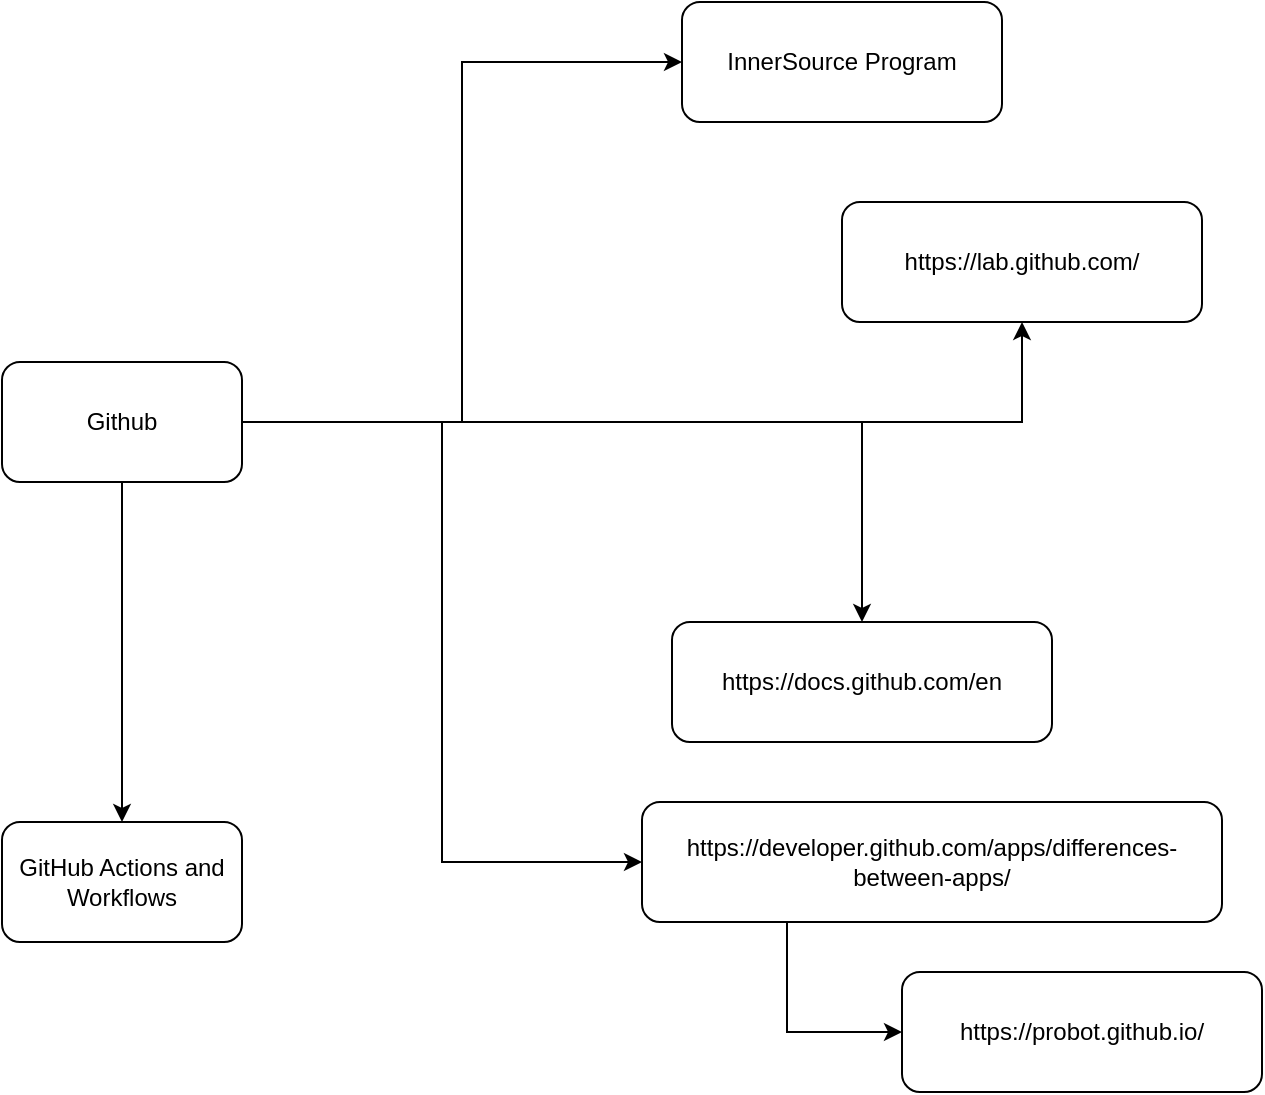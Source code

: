 <mxfile version="13.9.6" type="github">
  <diagram id="dHLoIadeHOPKv45P_C7i" name="Page-1">
    <mxGraphModel dx="1662" dy="762" grid="1" gridSize="10" guides="1" tooltips="1" connect="1" arrows="1" fold="1" page="1" pageScale="1" pageWidth="827" pageHeight="1169" math="0" shadow="0">
      <root>
        <mxCell id="0" />
        <mxCell id="1" parent="0" />
        <mxCell id="aoHS3MH-HQ4TEOi-IUvl-2" value="" style="edgeStyle=orthogonalEdgeStyle;rounded=0;orthogonalLoop=1;jettySize=auto;html=1;" parent="1" source="4nNFg5GJuq_Xe3lgWuRm-1" target="aoHS3MH-HQ4TEOi-IUvl-1" edge="1">
          <mxGeometry relative="1" as="geometry" />
        </mxCell>
        <mxCell id="aoHS3MH-HQ4TEOi-IUvl-7" style="edgeStyle=orthogonalEdgeStyle;rounded=0;orthogonalLoop=1;jettySize=auto;html=1;entryX=0;entryY=0.5;entryDx=0;entryDy=0;" parent="1" source="4nNFg5GJuq_Xe3lgWuRm-1" target="aoHS3MH-HQ4TEOi-IUvl-6" edge="1">
          <mxGeometry relative="1" as="geometry" />
        </mxCell>
        <mxCell id="cuVH64ui43p0XPPLOsZw-5" style="edgeStyle=orthogonalEdgeStyle;rounded=0;orthogonalLoop=1;jettySize=auto;html=1;entryX=0;entryY=0.5;entryDx=0;entryDy=0;" edge="1" parent="1" source="4nNFg5GJuq_Xe3lgWuRm-1" target="cuVH64ui43p0XPPLOsZw-1">
          <mxGeometry relative="1" as="geometry" />
        </mxCell>
        <mxCell id="cuVH64ui43p0XPPLOsZw-6" style="edgeStyle=orthogonalEdgeStyle;rounded=0;orthogonalLoop=1;jettySize=auto;html=1;entryX=0.5;entryY=1;entryDx=0;entryDy=0;" edge="1" parent="1" source="4nNFg5GJuq_Xe3lgWuRm-1" target="aoHS3MH-HQ4TEOi-IUvl-4">
          <mxGeometry relative="1" as="geometry" />
        </mxCell>
        <mxCell id="cuVH64ui43p0XPPLOsZw-8" style="edgeStyle=orthogonalEdgeStyle;rounded=0;orthogonalLoop=1;jettySize=auto;html=1;exitX=0.5;exitY=1;exitDx=0;exitDy=0;entryX=0.5;entryY=0;entryDx=0;entryDy=0;" edge="1" parent="1" source="4nNFg5GJuq_Xe3lgWuRm-1" target="cuVH64ui43p0XPPLOsZw-7">
          <mxGeometry relative="1" as="geometry" />
        </mxCell>
        <mxCell id="4nNFg5GJuq_Xe3lgWuRm-1" value="Github" style="rounded=1;whiteSpace=wrap;html=1;" parent="1" vertex="1">
          <mxGeometry x="160" y="250" width="120" height="60" as="geometry" />
        </mxCell>
        <UserObject label="https://docs.github.com/en" link="https://docs.github.com/en" id="aoHS3MH-HQ4TEOi-IUvl-1">
          <mxCell style="rounded=1;whiteSpace=wrap;html=1;" parent="1" vertex="1">
            <mxGeometry x="495" y="380" width="190" height="60" as="geometry" />
          </mxCell>
        </UserObject>
        <mxCell id="aoHS3MH-HQ4TEOi-IUvl-4" value="https://lab.github.com/" style="rounded=1;whiteSpace=wrap;html=1;" parent="1" vertex="1">
          <mxGeometry x="580" y="170" width="180" height="60" as="geometry" />
        </mxCell>
        <mxCell id="aoHS3MH-HQ4TEOi-IUvl-6" value="InnerSource Program" style="rounded=1;whiteSpace=wrap;html=1;" parent="1" vertex="1">
          <mxGeometry x="500" y="70" width="160" height="60" as="geometry" />
        </mxCell>
        <mxCell id="cuVH64ui43p0XPPLOsZw-4" style="edgeStyle=orthogonalEdgeStyle;rounded=0;orthogonalLoop=1;jettySize=auto;html=1;exitX=0.25;exitY=1;exitDx=0;exitDy=0;entryX=0;entryY=0.5;entryDx=0;entryDy=0;" edge="1" parent="1" source="cuVH64ui43p0XPPLOsZw-1" target="cuVH64ui43p0XPPLOsZw-3">
          <mxGeometry relative="1" as="geometry" />
        </mxCell>
        <mxCell id="cuVH64ui43p0XPPLOsZw-1" value="https://developer.github.com/apps/differences-between-apps/" style="rounded=1;whiteSpace=wrap;html=1;" vertex="1" parent="1">
          <mxGeometry x="480" y="470" width="290" height="60" as="geometry" />
        </mxCell>
        <mxCell id="cuVH64ui43p0XPPLOsZw-3" value="https://probot.github.io/" style="rounded=1;whiteSpace=wrap;html=1;" vertex="1" parent="1">
          <mxGeometry x="610" y="555" width="180" height="60" as="geometry" />
        </mxCell>
        <mxCell id="cuVH64ui43p0XPPLOsZw-7" value="GitHub Actions and Workflows" style="rounded=1;whiteSpace=wrap;html=1;" vertex="1" parent="1">
          <mxGeometry x="160" y="480" width="120" height="60" as="geometry" />
        </mxCell>
      </root>
    </mxGraphModel>
  </diagram>
</mxfile>
